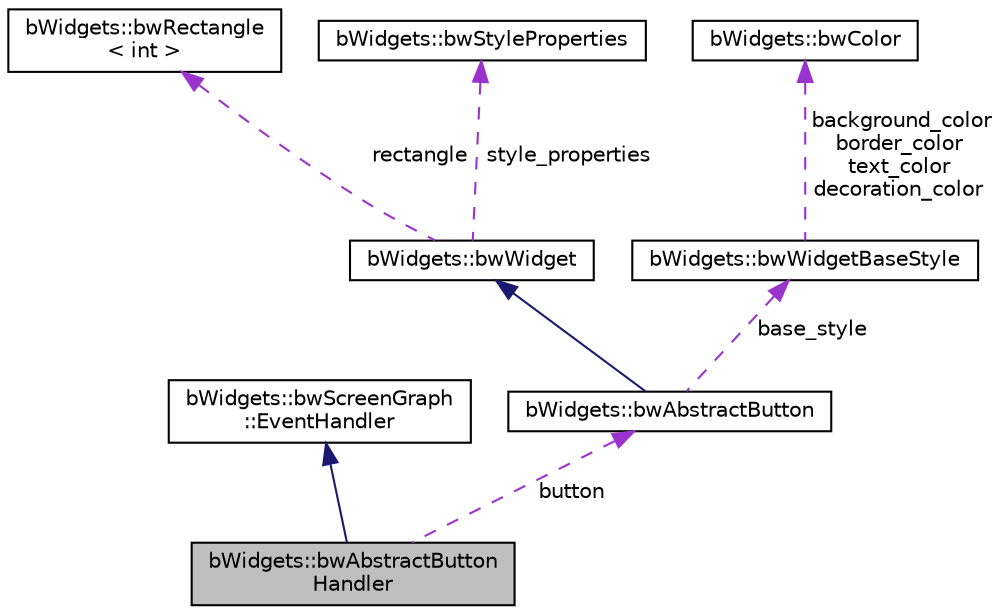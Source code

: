 digraph "bWidgets::bwAbstractButtonHandler"
{
 // LATEX_PDF_SIZE
  edge [fontname="Helvetica",fontsize="10",labelfontname="Helvetica",labelfontsize="10"];
  node [fontname="Helvetica",fontsize="10",shape=record];
  Node1 [label="bWidgets::bwAbstractButton\lHandler",height=0.2,width=0.4,color="black", fillcolor="grey75", style="filled", fontcolor="black",tooltip=" "];
  Node2 -> Node1 [dir="back",color="midnightblue",fontsize="10",style="solid",fontname="Helvetica"];
  Node2 [label="bWidgets::bwScreenGraph\l::EventHandler",height=0.2,width=0.4,color="black", fillcolor="white", style="filled",URL="$classbWidgets_1_1bwScreenGraph_1_1EventHandler.html",tooltip="API for registering and calling event-listeners."];
  Node3 -> Node1 [dir="back",color="darkorchid3",fontsize="10",style="dashed",label=" button" ,fontname="Helvetica"];
  Node3 [label="bWidgets::bwAbstractButton",height=0.2,width=0.4,color="black", fillcolor="white", style="filled",URL="$classbWidgets_1_1bwAbstractButton.html",tooltip="Base class for button like widgets."];
  Node4 -> Node3 [dir="back",color="midnightblue",fontsize="10",style="solid",fontname="Helvetica"];
  Node4 [label="bWidgets::bwWidget",height=0.2,width=0.4,color="black", fillcolor="white", style="filled",URL="$classbWidgets_1_1bwWidget.html",tooltip="Abstract base class that all widgets derive from."];
  Node5 -> Node4 [dir="back",color="darkorchid3",fontsize="10",style="dashed",label=" rectangle" ,fontname="Helvetica"];
  Node5 [label="bWidgets::bwRectangle\l\< int \>",height=0.2,width=0.4,color="black", fillcolor="white", style="filled",URL="$classbWidgets_1_1bwRectangle.html",tooltip=" "];
  Node6 -> Node4 [dir="back",color="darkorchid3",fontsize="10",style="dashed",label=" style_properties" ,fontname="Helvetica"];
  Node6 [label="bWidgets::bwStyleProperties",height=0.2,width=0.4,color="black", fillcolor="white", style="filled",URL="$classbWidgets_1_1bwStyleProperties.html",tooltip="Manage a list of properties (bwStyleProperty instances)."];
  Node7 -> Node3 [dir="back",color="darkorchid3",fontsize="10",style="dashed",label=" base_style" ,fontname="Helvetica"];
  Node7 [label="bWidgets::bwWidgetBaseStyle",height=0.2,width=0.4,color="black", fillcolor="white", style="filled",URL="$classbWidgets_1_1bwWidgetBaseStyle.html",tooltip="Properties for typical widgets with roundbox corners."];
  Node8 -> Node7 [dir="back",color="darkorchid3",fontsize="10",style="dashed",label=" background_color\nborder_color\ntext_color\ndecoration_color" ,fontname="Helvetica"];
  Node8 [label="bWidgets::bwColor",height=0.2,width=0.4,color="black", fillcolor="white", style="filled",URL="$classbWidgets_1_1bwColor.html",tooltip=" "];
}
